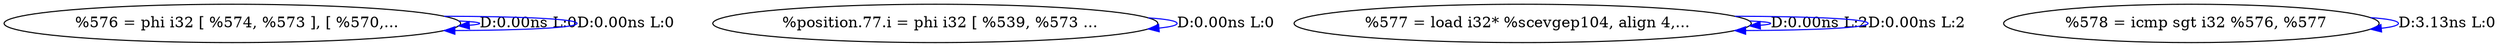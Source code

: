 digraph {
Node0x288ff20[label="  %576 = phi i32 [ %574, %573 ], [ %570,..."];
Node0x288ff20 -> Node0x288ff20[label="D:0.00ns L:0",color=blue];
Node0x288ff20 -> Node0x288ff20[label="D:0.00ns L:0",color=blue];
Node0x2890000[label="  %position.77.i = phi i32 [ %539, %573 ..."];
Node0x2890000 -> Node0x2890000[label="D:0.00ns L:0",color=blue];
Node0x28900e0[label="  %577 = load i32* %scevgep104, align 4,..."];
Node0x28900e0 -> Node0x28900e0[label="D:0.00ns L:2",color=blue];
Node0x28900e0 -> Node0x28900e0[label="D:0.00ns L:2",color=blue];
Node0x28901c0[label="  %578 = icmp sgt i32 %576, %577"];
Node0x28901c0 -> Node0x28901c0[label="D:3.13ns L:0",color=blue];
}
